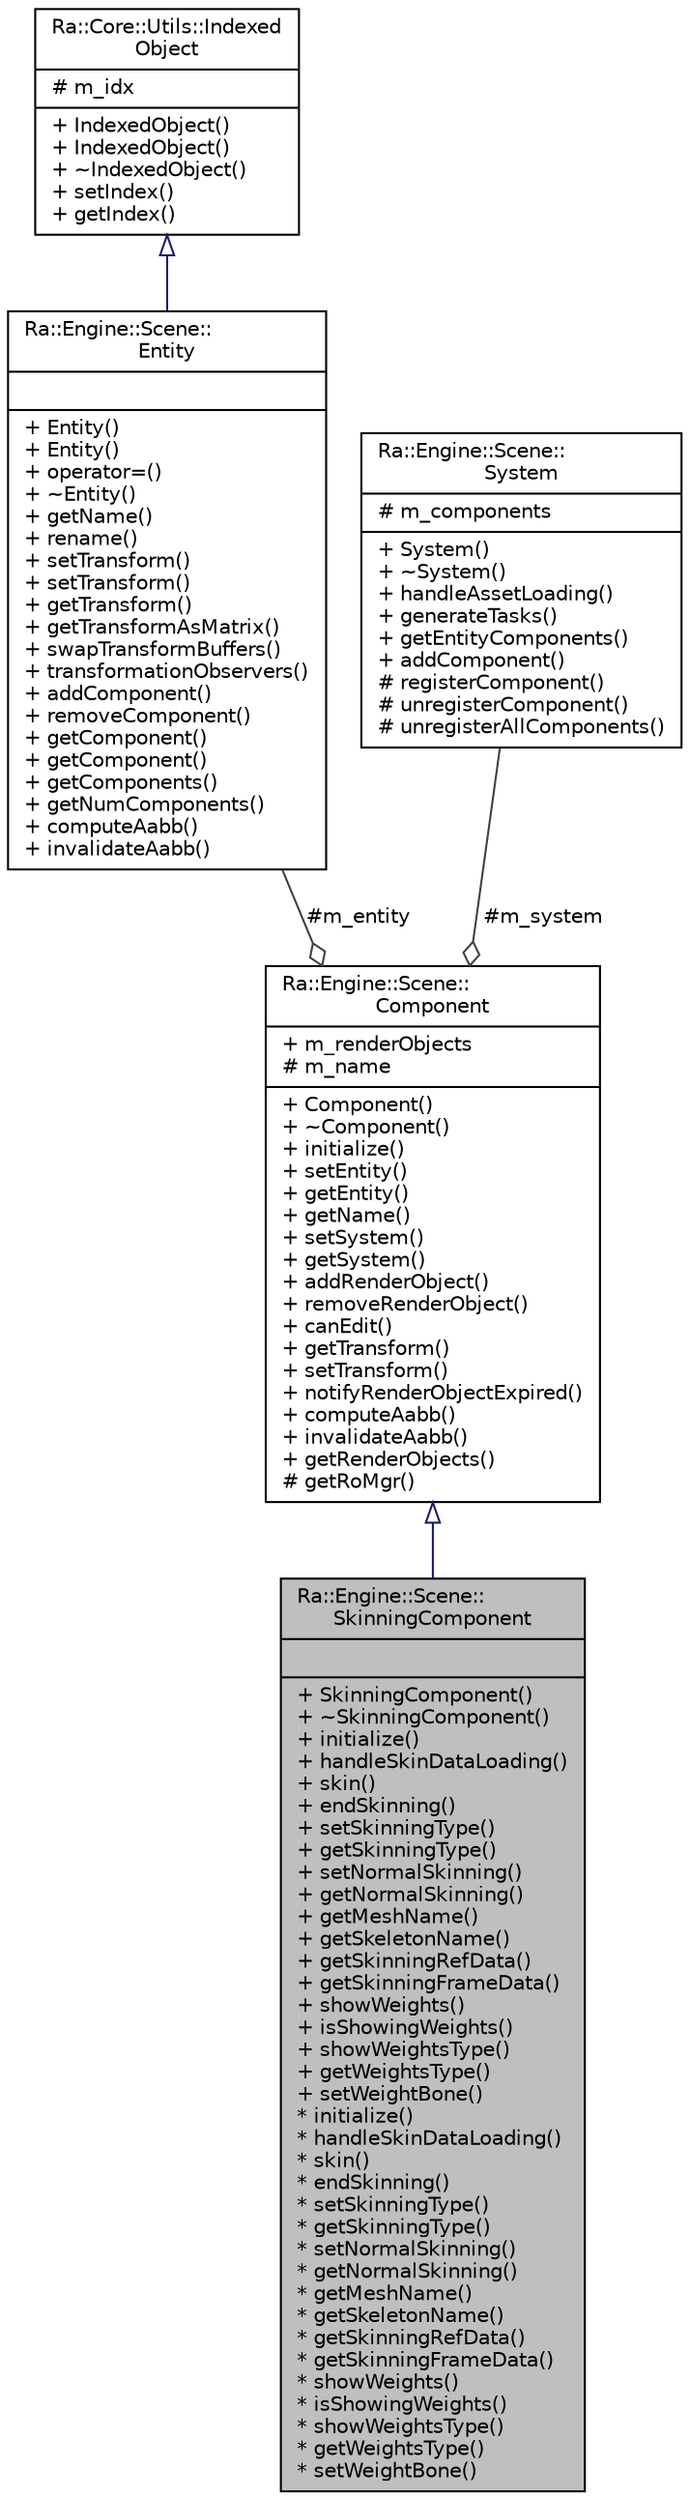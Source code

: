 digraph "Ra::Engine::Scene::SkinningComponent"
{
 // INTERACTIVE_SVG=YES
 // LATEX_PDF_SIZE
  edge [fontname="Helvetica",fontsize="10",labelfontname="Helvetica",labelfontsize="10"];
  node [fontname="Helvetica",fontsize="10",shape=record];
  Node1 [label="{Ra::Engine::Scene::\lSkinningComponent\n||+ SkinningComponent()\l+ ~SkinningComponent()\l+ initialize()\l+ handleSkinDataLoading()\l+ skin()\l+ endSkinning()\l+ setSkinningType()\l+ getSkinningType()\l+ setNormalSkinning()\l+ getNormalSkinning()\l+ getMeshName()\l+ getSkeletonName()\l+ getSkinningRefData()\l+ getSkinningFrameData()\l+ showWeights()\l+ isShowingWeights()\l+ showWeightsType()\l+ getWeightsType()\l+ setWeightBone()\l* initialize()\l* handleSkinDataLoading()\l* skin()\l* endSkinning()\l* setSkinningType()\l* getSkinningType()\l* setNormalSkinning()\l* getNormalSkinning()\l* getMeshName()\l* getSkeletonName()\l* getSkinningRefData()\l* getSkinningFrameData()\l* showWeights()\l* isShowingWeights()\l* showWeightsType()\l* getWeightsType()\l* setWeightBone()\l}",height=0.2,width=0.4,color="black", fillcolor="grey75", style="filled", fontcolor="black",tooltip="The SkinningComponent class is responsible for applying Geometric Skinning Methods on an animated obj..."];
  Node2 -> Node1 [dir="back",color="midnightblue",fontsize="10",style="solid",arrowtail="onormal",fontname="Helvetica"];
  Node2 [label="{Ra::Engine::Scene::\lComponent\n|+ m_renderObjects\l# m_name\l|+ Component()\l+ ~Component()\l+ initialize()\l+ setEntity()\l+ getEntity()\l+ getName()\l+ setSystem()\l+ getSystem()\l+ addRenderObject()\l+ removeRenderObject()\l+ canEdit()\l+ getTransform()\l+ setTransform()\l+ notifyRenderObjectExpired()\l+ computeAabb()\l+ invalidateAabb()\l+ getRenderObjects()\l# getRoMgr()\l}",height=0.2,width=0.4,color="black", fillcolor="white", style="filled",URL="$classRa_1_1Engine_1_1Scene_1_1Component.html",tooltip="A component is an element that can be updated by a system. It is also linked to some other components..."];
  Node3 -> Node2 [color="grey25",fontsize="10",style="solid",label=" #m_entity" ,arrowhead="odiamond",fontname="Helvetica"];
  Node3 [label="{Ra::Engine::Scene::\lEntity\n||+ Entity()\l+ Entity()\l+ operator=()\l+ ~Entity()\l+ getName()\l+ rename()\l+ setTransform()\l+ setTransform()\l+ getTransform()\l+ getTransformAsMatrix()\l+ swapTransformBuffers()\l+ transformationObservers()\l+ addComponent()\l+ removeComponent()\l+ getComponent()\l+ getComponent()\l+ getComponents()\l+ getNumComponents()\l+ computeAabb()\l+ invalidateAabb()\l}",height=0.2,width=0.4,color="black", fillcolor="white", style="filled",URL="$classRa_1_1Engine_1_1Scene_1_1Entity.html",tooltip="An entity is an scene element. It ties together components with a transform."];
  Node4 -> Node3 [dir="back",color="midnightblue",fontsize="10",style="solid",arrowtail="onormal",fontname="Helvetica"];
  Node4 [label="{Ra::Core::Utils::Indexed\lObject\n|# m_idx\l|+ IndexedObject()\l+ IndexedObject()\l+ ~IndexedObject()\l+ setIndex()\l+ getIndex()\l}",height=0.2,width=0.4,color="black", fillcolor="white", style="filled",URL="$classRa_1_1Core_1_1Utils_1_1IndexedObject.html",tooltip=" "];
  Node5 -> Node2 [color="grey25",fontsize="10",style="solid",label=" #m_system" ,arrowhead="odiamond",fontname="Helvetica"];
  Node5 [label="{Ra::Engine::Scene::\lSystem\n|# m_components\l|+ System()\l+ ~System()\l+ handleAssetLoading()\l+ generateTasks()\l+ getEntityComponents()\l+ addComponent()\l# registerComponent()\l# unregisterComponent()\l# unregisterAllComponents()\l}",height=0.2,width=0.4,color="black", fillcolor="white", style="filled",URL="$classRa_1_1Engine_1_1Scene_1_1System.html",tooltip=" "];
}
